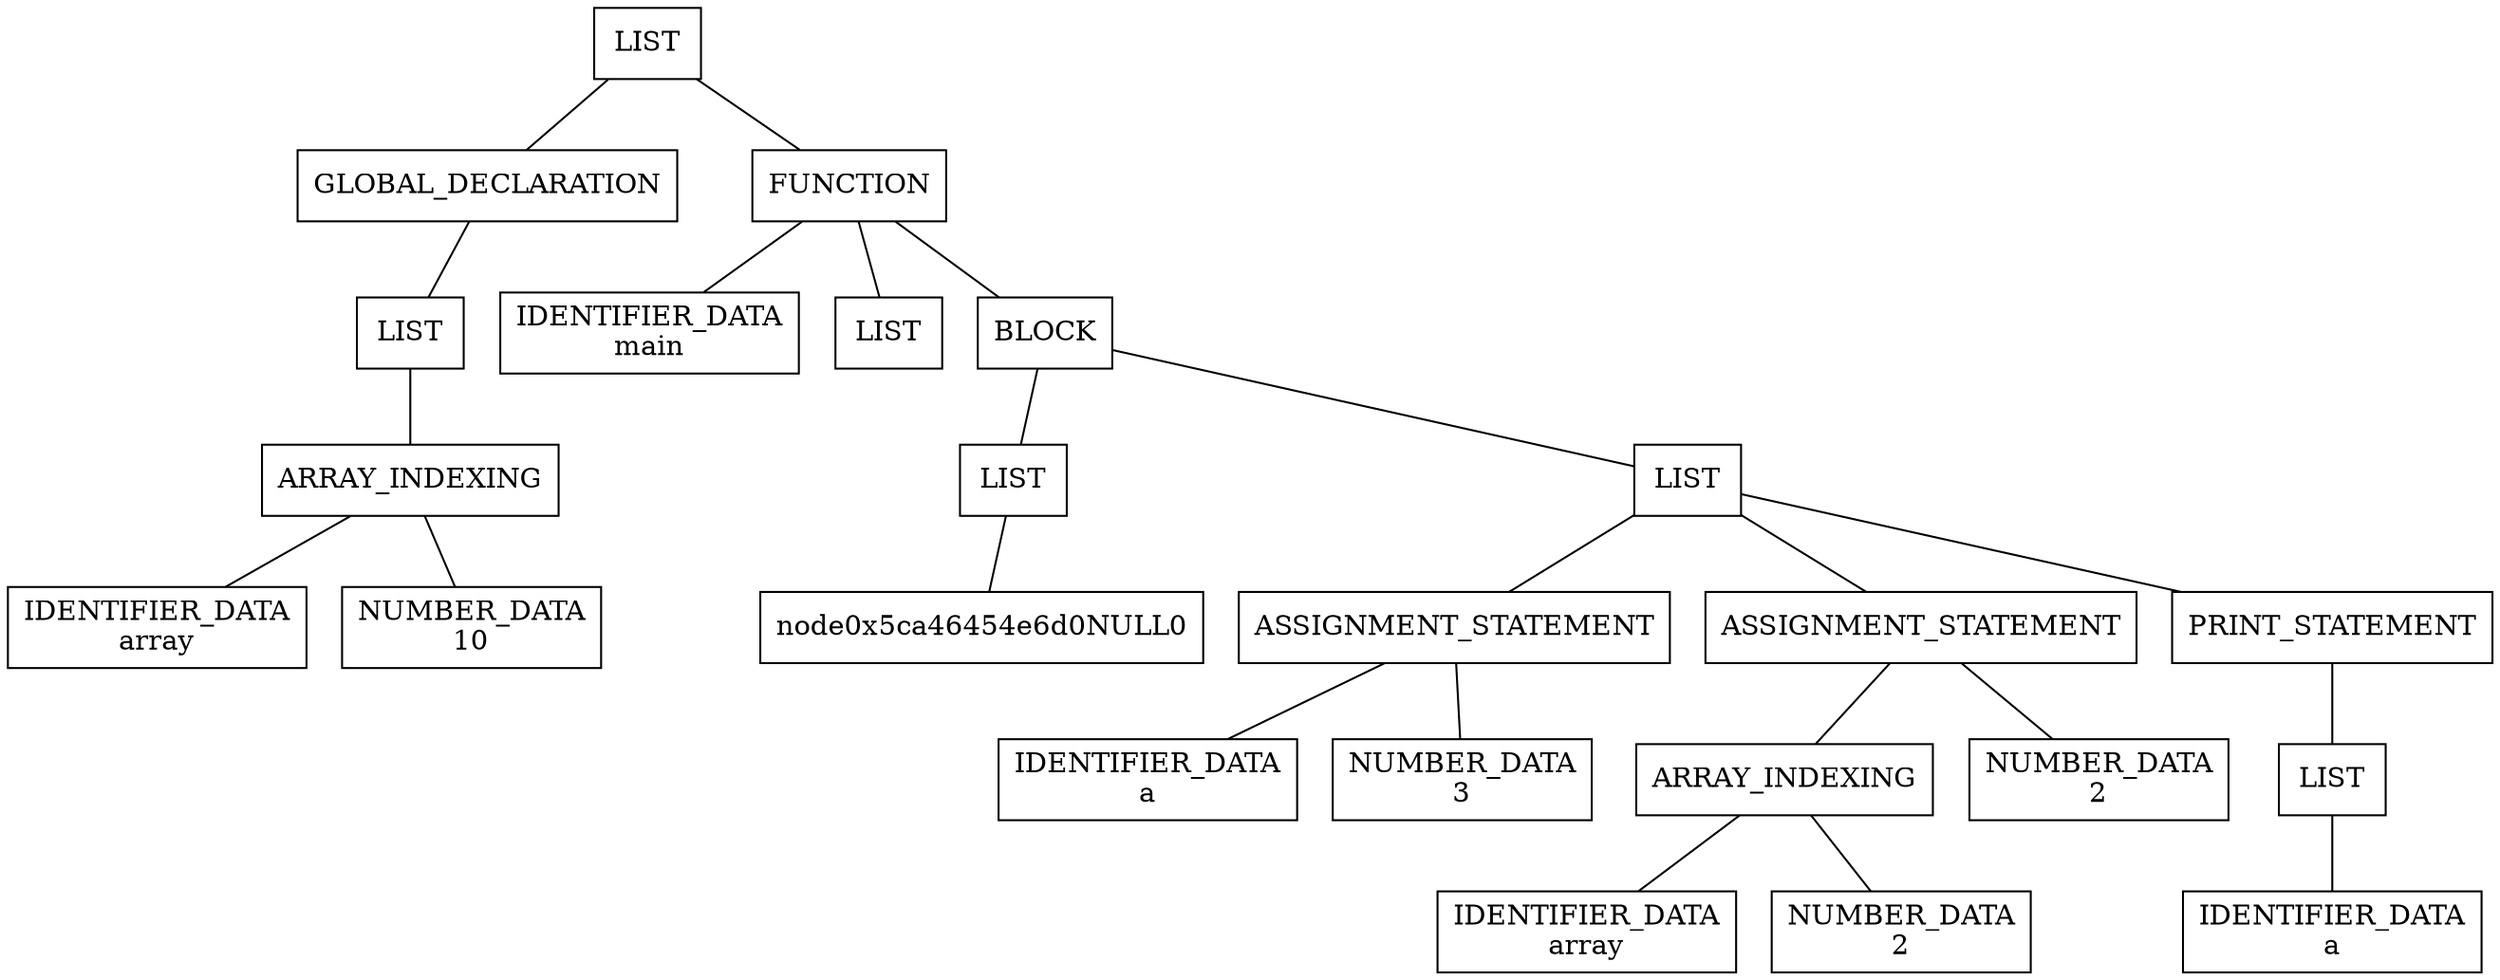 graph "" {
	graph [bb="0,0,1101.4,488"];
	node [label="\N",
		shape=box
	];
	node0x5ca46454e500	[height=0.5,
		label=LIST,
		pos="286.12,470",
		width=0.75];
	node0x5ca46454e4b0	[height=0.5,
		label=GLOBAL_DECLARATION,
		pos="213.12,398",
		width=2.3889];
	node0x5ca46454e500 -- node0x5ca46454e4b0	[pos="268.08,451.7 256.85,440.93 242.45,427.12 231.22,416.35"];
	node0x5ca46454ec00	[height=0.5,
		label=FUNCTION,
		pos="378.12,398",
		width=1.1701];
	node0x5ca46454e500 -- node0x5ca46454ec00	[pos="308.87,451.7 323.02,440.93 341.16,427.12 355.33,416.35"];
	node0x5ca46454e460	[height=0.5,
		label=LIST,
		pos="175.12,323.5",
		width=0.75];
	node0x5ca46454e4b0 -- node0x5ca46454e460	[pos="204.12,379.82 198.06,368.26 190.11,353.09 184.07,341.56"];
	node0x5ca46454e410	[height=0.5,
		label=ARRAY_INDEXING,
		pos="175.12,249",
		width=1.8785];
	node0x5ca46454e460 -- node0x5ca46454e410	[pos="175.12,305.32 175.12,293.76 175.12,278.59 175.12,267.06"];
	node0x5ca46454e350	[height=0.56944,
		label="IDENTIFIER_DATA\narray",
		pos="66.125,174.5",
		width=1.8368];
	node0x5ca46454e410 -- node0x5ca46454e350	[pos="149.02,230.63 133.02,219.99 112.49,206.34 95.87,195.28"];
	node0x5ca46454e3c0	[height=0.56944,
		label="NUMBER_DATA\n10",
		pos="208.12,174.5",
		width=1.6181];
	node0x5ca46454e410 -- node0x5ca46454e3c0	[pos="182.95,230.82 187.79,220.18 194.02,206.49 199.08,195.38"];
	node0x5ca46454e570	[height=0.56944,
		label="IDENTIFIER_DATA\nmain",
		pos="286.12,323.5",
		width=1.8368];
	node0x5ca46454ec00 -- node0x5ca46454e570	[pos="356.32,379.82 342.83,369.18 325.44,355.49 311.35,344.38"];
	node0x5ca46454e5c0	[height=0.5,
		label=LIST,
		pos="397.12,323.5",
		width=0.75];
	node0x5ca46454ec00 -- node0x5ca46454e5c0	[pos="382.63,379.82 385.66,368.26 389.63,353.09 392.65,341.56"];
	node0x5ca46454ebd0	[height=0.5,
		label=BLOCK,
		pos="473.12,323.5",
		width=0.85764];
	node0x5ca46454ec00 -- node0x5ca46454ebd0	[pos="400.64,379.82 415.67,368.35 435.38,353.31 450.44,341.81"];
	node0x5ca46454e6d0	[height=0.5,
		label=LIST,
		pos="456.12,249",
		width=0.75];
	node0x5ca46454ebd0 -- node0x5ca46454e6d0	[pos="469.1,305.32 466.39,293.76 462.83,278.59 460.12,267.06"];
	node0x5ca46454e850	[height=0.5,
		label=LIST,
		pos="743.12,249",
		width=0.75];
	node0x5ca46454ebd0 -- node0x5ca46454e850	[pos="504.36,314.11 557.67,299.8 665.32,270.89 715.81,257.33"];
	node0x5ca46454e6d0NULL0	[height=0.5,
		pos="439.12,174.5",
		width=2.4618];
	node0x5ca46454e6d0 -- node0x5ca46454e6d0NULL0	[pos="452.1,230.82 449.39,219.26 445.83,204.09 443.12,192.56"];
	node0x5ca46454e800	[height=0.5,
		label=ASSIGNMENT_STATEMENT,
		pos="640.12,174.5",
		width=2.6285];
	node0x5ca46454e850 -- node0x5ca46454e800	[pos="718.45,230.63 702.27,219.24 681.17,204.39 664.95,192.98"];
	node0x5ca46454ea40	[height=0.5,
		label=ASSIGNMENT_STATEMENT,
		pos="847.12,174.5",
		width=2.6285];
	node0x5ca46454e850 -- node0x5ca46454ea40	[pos="768.04,230.63 784.38,219.24 805.68,204.39 822.06,192.98"];
	node0x5ca46454eb50	[height=0.5,
		label=PRINT_STATEMENT,
		pos="1031.1,174.5",
		width=1.9514];
	node0x5ca46454e850 -- node0x5ca46454eb50	[pos="770.48,241.11 814.01,230.16 900.38,208.41 961.75,192.96"];
	node0x5ca46454e740	[height=0.56944,
		label="IDENTIFIER_DATA\na",
		pos="498.12,97.5",
		width=1.8368];
	node0x5ca46454e800 -- node0x5ca46454e740	[pos="607.19,156.1 585.89,144.85 558.1,130.18 535.9,118.45"];
	node0x5ca46454e7b0	[height=0.56944,
		label="NUMBER_DATA\n3",
		pos="640.12,97.5",
		width=1.6181];
	node0x5ca46454e800 -- node0x5ca46454e7b0	[pos="640.12,156.1 640.12,144.85 640.12,130.18 640.12,118.45"];
	node0x5ca46454e980	[height=0.5,
		label=ARRAY_INDEXING,
		pos="784.12,97.5",
		width=1.8785];
	node0x5ca46454ea40 -- node0x5ca46454e980	[pos="832.51,156.1 822.34,143.99 808.82,127.9 798.66,115.8"];
	node0x5ca46454e9f0	[height=0.56944,
		label="NUMBER_DATA\n2",
		pos="928.12,97.5",
		width=1.6181];
	node0x5ca46454ea40 -- node0x5ca46454e9f0	[pos="865.91,156.1 878.06,144.85 893.92,130.18 906.58,118.45"];
	node0x5ca46454e8c0	[height=0.56944,
		label="IDENTIFIER_DATA\narray",
		pos="694.12,20.5",
		width=1.8368];
	node0x5ca46454e980 -- node0x5ca46454e8c0	[pos="763.25,79.105 749.75,67.854 732.14,53.175 718.07,41.451"];
	node0x5ca46454e930	[height=0.56944,
		label="NUMBER_DATA\n2",
		pos="836.12,20.5",
		width=1.6181];
	node0x5ca46454e980 -- node0x5ca46454e930	[pos="796.19,79.105 803.99,67.854 814.16,53.175 822.29,41.451"];
	node0x5ca46454eb00	[height=0.5,
		label=LIST,
		pos="1031.1,97.5",
		width=0.75];
	node0x5ca46454eb50 -- node0x5ca46454eb00	[pos="1031.1,156.1 1031.1,143.99 1031.1,127.9 1031.1,115.8"];
	node0x5ca46454eab0	[height=0.56944,
		label="IDENTIFIER_DATA\na",
		pos="1031.1,20.5",
		width=1.8368];
	node0x5ca46454eb00 -- node0x5ca46454eab0	[pos="1031.1,79.105 1031.1,67.854 1031.1,53.175 1031.1,41.451"];
}
